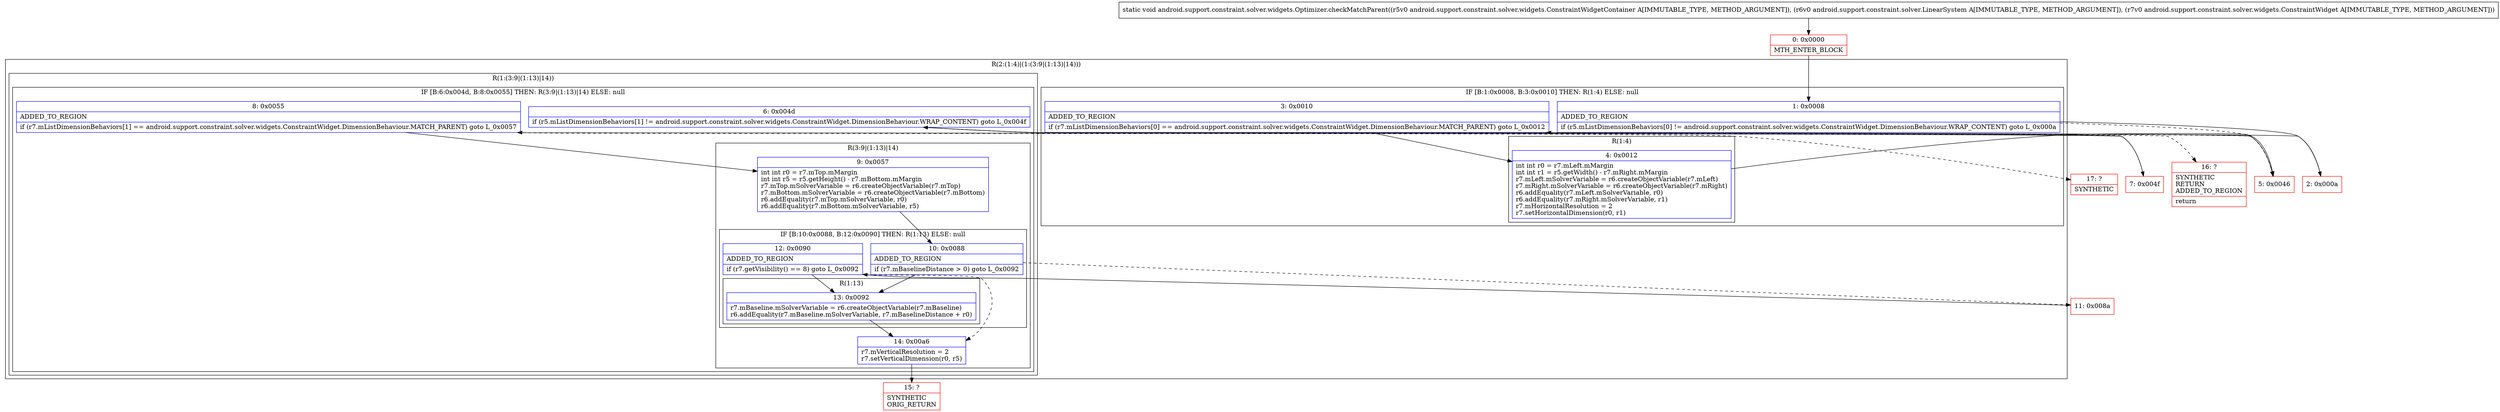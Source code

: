 digraph "CFG forandroid.support.constraint.solver.widgets.Optimizer.checkMatchParent(Landroid\/support\/constraint\/solver\/widgets\/ConstraintWidgetContainer;Landroid\/support\/constraint\/solver\/LinearSystem;Landroid\/support\/constraint\/solver\/widgets\/ConstraintWidget;)V" {
subgraph cluster_Region_1589911344 {
label = "R(2:(1:4)|(1:(3:9|(1:13)|14)))";
node [shape=record,color=blue];
subgraph cluster_IfRegion_91746153 {
label = "IF [B:1:0x0008, B:3:0x0010] THEN: R(1:4) ELSE: null";
node [shape=record,color=blue];
Node_1 [shape=record,label="{1\:\ 0x0008|ADDED_TO_REGION\l|if (r5.mListDimensionBehaviors[0] != android.support.constraint.solver.widgets.ConstraintWidget.DimensionBehaviour.WRAP_CONTENT) goto L_0x000a\l}"];
Node_3 [shape=record,label="{3\:\ 0x0010|ADDED_TO_REGION\l|if (r7.mListDimensionBehaviors[0] == android.support.constraint.solver.widgets.ConstraintWidget.DimensionBehaviour.MATCH_PARENT) goto L_0x0012\l}"];
subgraph cluster_Region_2028512616 {
label = "R(1:4)";
node [shape=record,color=blue];
Node_4 [shape=record,label="{4\:\ 0x0012|int int r0 = r7.mLeft.mMargin\lint int r1 = r5.getWidth() \- r7.mRight.mMargin\lr7.mLeft.mSolverVariable = r6.createObjectVariable(r7.mLeft)\lr7.mRight.mSolverVariable = r6.createObjectVariable(r7.mRight)\lr6.addEquality(r7.mLeft.mSolverVariable, r0)\lr6.addEquality(r7.mRight.mSolverVariable, r1)\lr7.mHorizontalResolution = 2\lr7.setHorizontalDimension(r0, r1)\l}"];
}
}
subgraph cluster_Region_355881662 {
label = "R(1:(3:9|(1:13)|14))";
node [shape=record,color=blue];
subgraph cluster_IfRegion_952390077 {
label = "IF [B:6:0x004d, B:8:0x0055] THEN: R(3:9|(1:13)|14) ELSE: null";
node [shape=record,color=blue];
Node_6 [shape=record,label="{6\:\ 0x004d|if (r5.mListDimensionBehaviors[1] != android.support.constraint.solver.widgets.ConstraintWidget.DimensionBehaviour.WRAP_CONTENT) goto L_0x004f\l}"];
Node_8 [shape=record,label="{8\:\ 0x0055|ADDED_TO_REGION\l|if (r7.mListDimensionBehaviors[1] == android.support.constraint.solver.widgets.ConstraintWidget.DimensionBehaviour.MATCH_PARENT) goto L_0x0057\l}"];
subgraph cluster_Region_59155697 {
label = "R(3:9|(1:13)|14)";
node [shape=record,color=blue];
Node_9 [shape=record,label="{9\:\ 0x0057|int int r0 = r7.mTop.mMargin\lint int r5 = r5.getHeight() \- r7.mBottom.mMargin\lr7.mTop.mSolverVariable = r6.createObjectVariable(r7.mTop)\lr7.mBottom.mSolverVariable = r6.createObjectVariable(r7.mBottom)\lr6.addEquality(r7.mTop.mSolverVariable, r0)\lr6.addEquality(r7.mBottom.mSolverVariable, r5)\l}"];
subgraph cluster_IfRegion_1183314954 {
label = "IF [B:10:0x0088, B:12:0x0090] THEN: R(1:13) ELSE: null";
node [shape=record,color=blue];
Node_10 [shape=record,label="{10\:\ 0x0088|ADDED_TO_REGION\l|if (r7.mBaselineDistance \> 0) goto L_0x0092\l}"];
Node_12 [shape=record,label="{12\:\ 0x0090|ADDED_TO_REGION\l|if (r7.getVisibility() == 8) goto L_0x0092\l}"];
subgraph cluster_Region_1836912181 {
label = "R(1:13)";
node [shape=record,color=blue];
Node_13 [shape=record,label="{13\:\ 0x0092|r7.mBaseline.mSolverVariable = r6.createObjectVariable(r7.mBaseline)\lr6.addEquality(r7.mBaseline.mSolverVariable, r7.mBaselineDistance + r0)\l}"];
}
}
Node_14 [shape=record,label="{14\:\ 0x00a6|r7.mVerticalResolution = 2\lr7.setVerticalDimension(r0, r5)\l}"];
}
}
}
}
Node_0 [shape=record,color=red,label="{0\:\ 0x0000|MTH_ENTER_BLOCK\l}"];
Node_2 [shape=record,color=red,label="{2\:\ 0x000a}"];
Node_5 [shape=record,color=red,label="{5\:\ 0x0046}"];
Node_7 [shape=record,color=red,label="{7\:\ 0x004f}"];
Node_11 [shape=record,color=red,label="{11\:\ 0x008a}"];
Node_15 [shape=record,color=red,label="{15\:\ ?|SYNTHETIC\lORIG_RETURN\l}"];
Node_16 [shape=record,color=red,label="{16\:\ ?|SYNTHETIC\lRETURN\lADDED_TO_REGION\l|return\l}"];
Node_17 [shape=record,color=red,label="{17\:\ ?|SYNTHETIC\l}"];
MethodNode[shape=record,label="{static void android.support.constraint.solver.widgets.Optimizer.checkMatchParent((r5v0 android.support.constraint.solver.widgets.ConstraintWidgetContainer A[IMMUTABLE_TYPE, METHOD_ARGUMENT]), (r6v0 android.support.constraint.solver.LinearSystem A[IMMUTABLE_TYPE, METHOD_ARGUMENT]), (r7v0 android.support.constraint.solver.widgets.ConstraintWidget A[IMMUTABLE_TYPE, METHOD_ARGUMENT])) }"];
MethodNode -> Node_0;
Node_1 -> Node_2;
Node_1 -> Node_5[style=dashed];
Node_3 -> Node_4;
Node_3 -> Node_5[style=dashed];
Node_4 -> Node_5;
Node_6 -> Node_7;
Node_6 -> Node_16[style=dashed];
Node_8 -> Node_9;
Node_8 -> Node_17[style=dashed];
Node_9 -> Node_10;
Node_10 -> Node_11[style=dashed];
Node_10 -> Node_13;
Node_12 -> Node_13;
Node_12 -> Node_14[style=dashed];
Node_13 -> Node_14;
Node_14 -> Node_15;
Node_0 -> Node_1;
Node_2 -> Node_3;
Node_5 -> Node_6;
Node_7 -> Node_8;
Node_11 -> Node_12;
}

